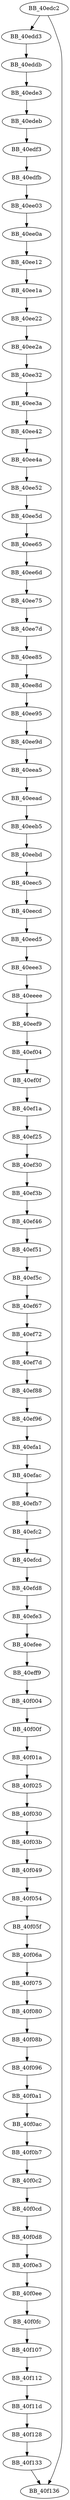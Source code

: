 DiGraph ___free_lc_time{
BB_40edc2->BB_40edd3
BB_40edc2->BB_40f136
BB_40edd3->BB_40eddb
BB_40eddb->BB_40ede3
BB_40ede3->BB_40edeb
BB_40edeb->BB_40edf3
BB_40edf3->BB_40edfb
BB_40edfb->BB_40ee03
BB_40ee03->BB_40ee0a
BB_40ee0a->BB_40ee12
BB_40ee12->BB_40ee1a
BB_40ee1a->BB_40ee22
BB_40ee22->BB_40ee2a
BB_40ee2a->BB_40ee32
BB_40ee32->BB_40ee3a
BB_40ee3a->BB_40ee42
BB_40ee42->BB_40ee4a
BB_40ee4a->BB_40ee52
BB_40ee52->BB_40ee5d
BB_40ee5d->BB_40ee65
BB_40ee65->BB_40ee6d
BB_40ee6d->BB_40ee75
BB_40ee75->BB_40ee7d
BB_40ee7d->BB_40ee85
BB_40ee85->BB_40ee8d
BB_40ee8d->BB_40ee95
BB_40ee95->BB_40ee9d
BB_40ee9d->BB_40eea5
BB_40eea5->BB_40eead
BB_40eead->BB_40eeb5
BB_40eeb5->BB_40eebd
BB_40eebd->BB_40eec5
BB_40eec5->BB_40eecd
BB_40eecd->BB_40eed5
BB_40eed5->BB_40eee3
BB_40eee3->BB_40eeee
BB_40eeee->BB_40eef9
BB_40eef9->BB_40ef04
BB_40ef04->BB_40ef0f
BB_40ef0f->BB_40ef1a
BB_40ef1a->BB_40ef25
BB_40ef25->BB_40ef30
BB_40ef30->BB_40ef3b
BB_40ef3b->BB_40ef46
BB_40ef46->BB_40ef51
BB_40ef51->BB_40ef5c
BB_40ef5c->BB_40ef67
BB_40ef67->BB_40ef72
BB_40ef72->BB_40ef7d
BB_40ef7d->BB_40ef88
BB_40ef88->BB_40ef96
BB_40ef96->BB_40efa1
BB_40efa1->BB_40efac
BB_40efac->BB_40efb7
BB_40efb7->BB_40efc2
BB_40efc2->BB_40efcd
BB_40efcd->BB_40efd8
BB_40efd8->BB_40efe3
BB_40efe3->BB_40efee
BB_40efee->BB_40eff9
BB_40eff9->BB_40f004
BB_40f004->BB_40f00f
BB_40f00f->BB_40f01a
BB_40f01a->BB_40f025
BB_40f025->BB_40f030
BB_40f030->BB_40f03b
BB_40f03b->BB_40f049
BB_40f049->BB_40f054
BB_40f054->BB_40f05f
BB_40f05f->BB_40f06a
BB_40f06a->BB_40f075
BB_40f075->BB_40f080
BB_40f080->BB_40f08b
BB_40f08b->BB_40f096
BB_40f096->BB_40f0a1
BB_40f0a1->BB_40f0ac
BB_40f0ac->BB_40f0b7
BB_40f0b7->BB_40f0c2
BB_40f0c2->BB_40f0cd
BB_40f0cd->BB_40f0d8
BB_40f0d8->BB_40f0e3
BB_40f0e3->BB_40f0ee
BB_40f0ee->BB_40f0fc
BB_40f0fc->BB_40f107
BB_40f107->BB_40f112
BB_40f112->BB_40f11d
BB_40f11d->BB_40f128
BB_40f128->BB_40f133
BB_40f133->BB_40f136
}
